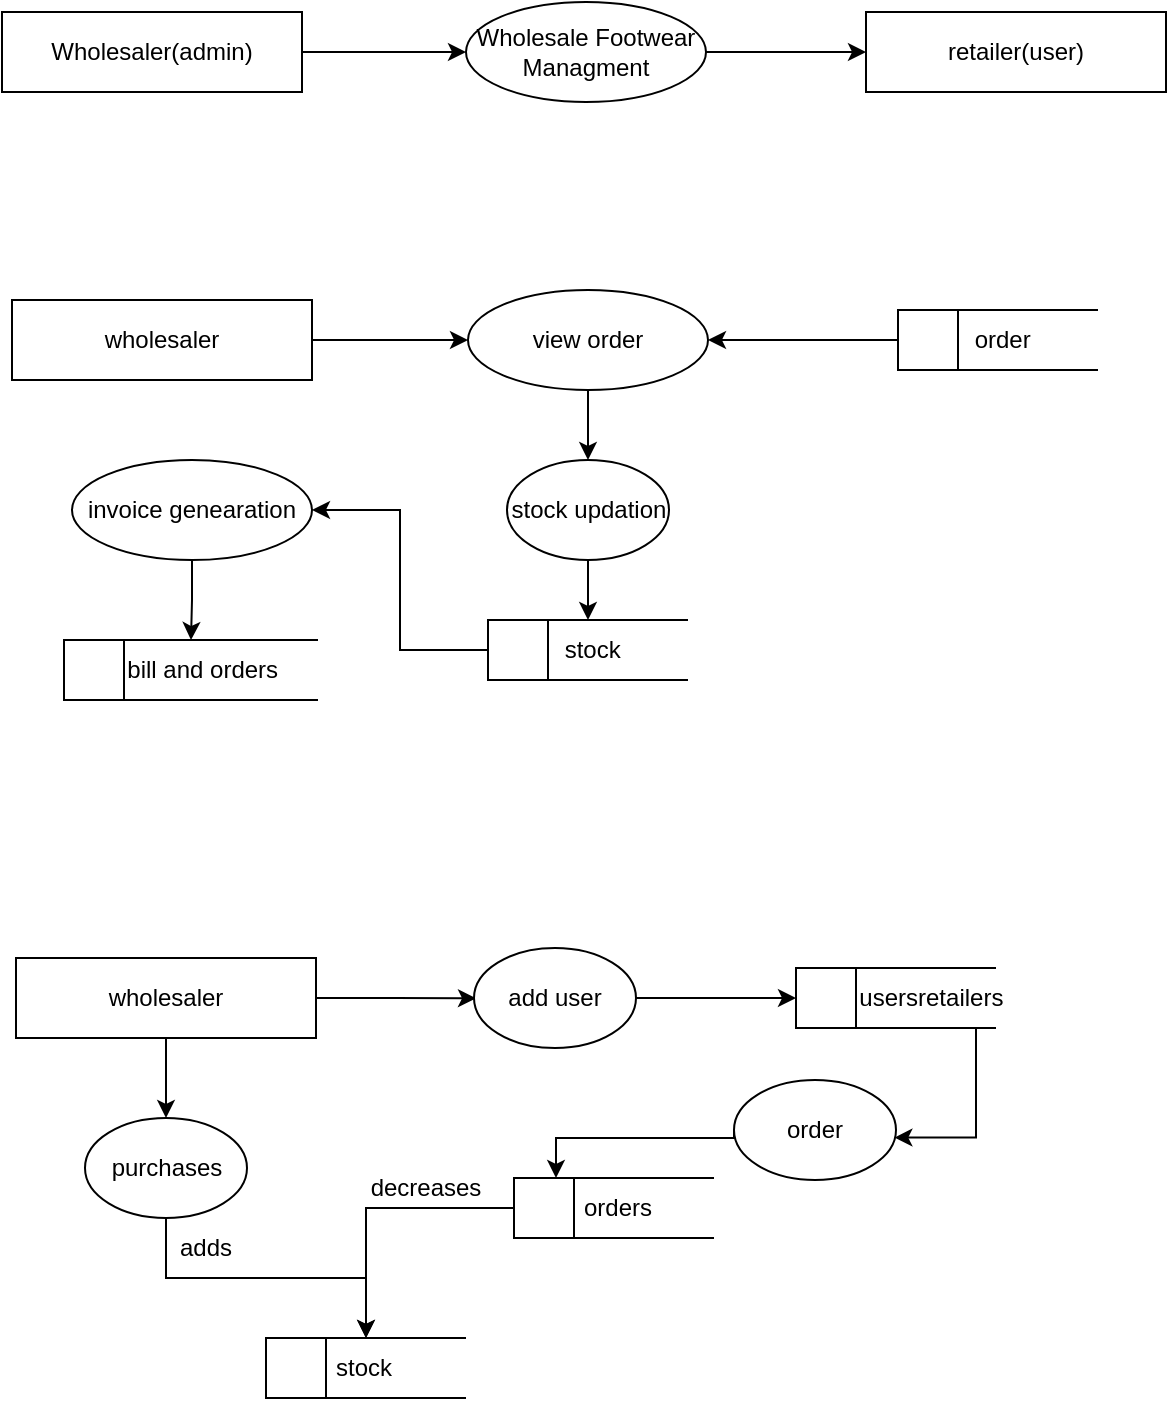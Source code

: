 <mxfile version="26.2.3">
  <diagram name="Page-1" id="8yIX3aTXJenQ8TkalDW5">
    <mxGraphModel dx="796" dy="505" grid="1" gridSize="10" guides="1" tooltips="1" connect="1" arrows="1" fold="1" page="1" pageScale="1" pageWidth="850" pageHeight="1100" math="0" shadow="0">
      <root>
        <mxCell id="0" />
        <mxCell id="1" parent="0" />
        <mxCell id="ZYJsQlM6AD4HyRY4wewG-4" style="edgeStyle=orthogonalEdgeStyle;rounded=0;orthogonalLoop=1;jettySize=auto;html=1;exitX=1;exitY=0.5;exitDx=0;exitDy=0;" edge="1" parent="1" source="ZYJsQlM6AD4HyRY4wewG-1" target="ZYJsQlM6AD4HyRY4wewG-2">
          <mxGeometry relative="1" as="geometry" />
        </mxCell>
        <mxCell id="ZYJsQlM6AD4HyRY4wewG-1" value="Wholesaler(admin)" style="rounded=0;whiteSpace=wrap;html=1;" vertex="1" parent="1">
          <mxGeometry x="132" y="81" width="150" height="40" as="geometry" />
        </mxCell>
        <mxCell id="ZYJsQlM6AD4HyRY4wewG-5" style="edgeStyle=orthogonalEdgeStyle;rounded=0;orthogonalLoop=1;jettySize=auto;html=1;exitX=1;exitY=0.5;exitDx=0;exitDy=0;" edge="1" parent="1" source="ZYJsQlM6AD4HyRY4wewG-2" target="ZYJsQlM6AD4HyRY4wewG-3">
          <mxGeometry relative="1" as="geometry" />
        </mxCell>
        <mxCell id="ZYJsQlM6AD4HyRY4wewG-2" value="Wholesale Footwear&lt;div&gt;Managment&lt;/div&gt;" style="ellipse;whiteSpace=wrap;html=1;" vertex="1" parent="1">
          <mxGeometry x="364" y="76" width="120" height="50" as="geometry" />
        </mxCell>
        <mxCell id="ZYJsQlM6AD4HyRY4wewG-3" value="retailer(user)" style="rounded=0;whiteSpace=wrap;html=1;" vertex="1" parent="1">
          <mxGeometry x="564" y="81" width="150" height="40" as="geometry" />
        </mxCell>
        <mxCell id="ZYJsQlM6AD4HyRY4wewG-14" style="edgeStyle=orthogonalEdgeStyle;rounded=0;orthogonalLoop=1;jettySize=auto;html=1;exitX=1;exitY=0.5;exitDx=0;exitDy=0;" edge="1" parent="1" source="ZYJsQlM6AD4HyRY4wewG-6" target="ZYJsQlM6AD4HyRY4wewG-7">
          <mxGeometry relative="1" as="geometry" />
        </mxCell>
        <mxCell id="ZYJsQlM6AD4HyRY4wewG-6" value="wholesaler" style="rounded=0;whiteSpace=wrap;html=1;" vertex="1" parent="1">
          <mxGeometry x="137" y="225" width="150" height="40" as="geometry" />
        </mxCell>
        <mxCell id="ZYJsQlM6AD4HyRY4wewG-16" style="edgeStyle=orthogonalEdgeStyle;rounded=0;orthogonalLoop=1;jettySize=auto;html=1;exitX=0.5;exitY=1;exitDx=0;exitDy=0;entryX=0.5;entryY=0;entryDx=0;entryDy=0;" edge="1" parent="1" source="ZYJsQlM6AD4HyRY4wewG-7" target="ZYJsQlM6AD4HyRY4wewG-11">
          <mxGeometry relative="1" as="geometry" />
        </mxCell>
        <mxCell id="ZYJsQlM6AD4HyRY4wewG-7" value="view order" style="ellipse;whiteSpace=wrap;html=1;" vertex="1" parent="1">
          <mxGeometry x="365" y="220" width="120" height="50" as="geometry" />
        </mxCell>
        <mxCell id="ZYJsQlM6AD4HyRY4wewG-20" style="edgeStyle=orthogonalEdgeStyle;rounded=0;orthogonalLoop=1;jettySize=auto;html=1;exitX=1;exitY=0.5;exitDx=0;exitDy=0;" edge="1" parent="1" source="ZYJsQlM6AD4HyRY4wewG-8">
          <mxGeometry relative="1" as="geometry">
            <mxPoint x="369" y="574.172" as="targetPoint" />
          </mxGeometry>
        </mxCell>
        <mxCell id="ZYJsQlM6AD4HyRY4wewG-34" style="edgeStyle=orthogonalEdgeStyle;rounded=0;orthogonalLoop=1;jettySize=auto;html=1;exitX=0.5;exitY=1;exitDx=0;exitDy=0;" edge="1" parent="1" source="ZYJsQlM6AD4HyRY4wewG-8" target="ZYJsQlM6AD4HyRY4wewG-30">
          <mxGeometry relative="1" as="geometry" />
        </mxCell>
        <mxCell id="ZYJsQlM6AD4HyRY4wewG-8" value="wholesaler" style="rounded=0;whiteSpace=wrap;html=1;" vertex="1" parent="1">
          <mxGeometry x="139" y="554" width="150" height="40" as="geometry" />
        </mxCell>
        <mxCell id="ZYJsQlM6AD4HyRY4wewG-15" style="edgeStyle=orthogonalEdgeStyle;rounded=0;orthogonalLoop=1;jettySize=auto;html=1;exitX=0;exitY=0.5;exitDx=0;exitDy=0;" edge="1" parent="1" source="ZYJsQlM6AD4HyRY4wewG-9" target="ZYJsQlM6AD4HyRY4wewG-7">
          <mxGeometry relative="1" as="geometry" />
        </mxCell>
        <mxCell id="ZYJsQlM6AD4HyRY4wewG-9" value="&lt;span style=&quot;white-space: pre;&quot;&gt;&#x9;&lt;/span&gt;&amp;nbsp; order" style="html=1;dashed=0;whiteSpace=wrap;shape=mxgraph.dfd.dataStoreID;align=left;spacingLeft=3;points=[[0,0],[0.5,0],[1,0],[0,0.5],[1,0.5],[0,1],[0.5,1],[1,1]];" vertex="1" parent="1">
          <mxGeometry x="580" y="230" width="100" height="30" as="geometry" />
        </mxCell>
        <mxCell id="ZYJsQlM6AD4HyRY4wewG-18" style="edgeStyle=orthogonalEdgeStyle;rounded=0;orthogonalLoop=1;jettySize=auto;html=1;exitX=0;exitY=0.5;exitDx=0;exitDy=0;entryX=1;entryY=0.5;entryDx=0;entryDy=0;" edge="1" parent="1" source="ZYJsQlM6AD4HyRY4wewG-10" target="ZYJsQlM6AD4HyRY4wewG-12">
          <mxGeometry relative="1" as="geometry" />
        </mxCell>
        <mxCell id="ZYJsQlM6AD4HyRY4wewG-10" value="&lt;span style=&quot;white-space: pre;&quot;&gt;&#x9;&lt;/span&gt;&amp;nbsp; stock" style="html=1;dashed=0;whiteSpace=wrap;shape=mxgraph.dfd.dataStoreID;align=left;spacingLeft=3;points=[[0,0],[0.5,0],[1,0],[0,0.5],[1,0.5],[0,1],[0.5,1],[1,1]];" vertex="1" parent="1">
          <mxGeometry x="375" y="385" width="100" height="30" as="geometry" />
        </mxCell>
        <mxCell id="ZYJsQlM6AD4HyRY4wewG-17" style="edgeStyle=orthogonalEdgeStyle;rounded=0;orthogonalLoop=1;jettySize=auto;html=1;exitX=0.5;exitY=1;exitDx=0;exitDy=0;" edge="1" parent="1" source="ZYJsQlM6AD4HyRY4wewG-11" target="ZYJsQlM6AD4HyRY4wewG-10">
          <mxGeometry relative="1" as="geometry" />
        </mxCell>
        <mxCell id="ZYJsQlM6AD4HyRY4wewG-11" value="stock updation" style="ellipse;whiteSpace=wrap;html=1;" vertex="1" parent="1">
          <mxGeometry x="384.5" y="305" width="81" height="50" as="geometry" />
        </mxCell>
        <mxCell id="ZYJsQlM6AD4HyRY4wewG-19" style="edgeStyle=orthogonalEdgeStyle;rounded=0;orthogonalLoop=1;jettySize=auto;html=1;exitX=0.5;exitY=1;exitDx=0;exitDy=0;" edge="1" parent="1" source="ZYJsQlM6AD4HyRY4wewG-12" target="ZYJsQlM6AD4HyRY4wewG-13">
          <mxGeometry relative="1" as="geometry" />
        </mxCell>
        <mxCell id="ZYJsQlM6AD4HyRY4wewG-12" value="invoice genearation" style="ellipse;whiteSpace=wrap;html=1;" vertex="1" parent="1">
          <mxGeometry x="167" y="305" width="120" height="50" as="geometry" />
        </mxCell>
        <mxCell id="ZYJsQlM6AD4HyRY4wewG-13" value="&lt;span style=&quot;white-space: pre;&quot;&gt;&#x9;&lt;/span&gt;bill and orders" style="html=1;dashed=0;whiteSpace=wrap;shape=mxgraph.dfd.dataStoreID;align=left;spacingLeft=3;points=[[0,0],[0.5,0],[1,0],[0,0.5],[1,0.5],[0,1],[0.5,1],[1,1]];" vertex="1" parent="1">
          <mxGeometry x="163" y="395" width="127" height="30" as="geometry" />
        </mxCell>
        <mxCell id="ZYJsQlM6AD4HyRY4wewG-23" style="edgeStyle=orthogonalEdgeStyle;rounded=0;orthogonalLoop=1;jettySize=auto;html=1;exitX=1;exitY=0.5;exitDx=0;exitDy=0;" edge="1" parent="1" source="ZYJsQlM6AD4HyRY4wewG-21" target="ZYJsQlM6AD4HyRY4wewG-22">
          <mxGeometry relative="1" as="geometry" />
        </mxCell>
        <mxCell id="ZYJsQlM6AD4HyRY4wewG-21" value="add user" style="ellipse;whiteSpace=wrap;html=1;" vertex="1" parent="1">
          <mxGeometry x="368" y="549" width="81" height="50" as="geometry" />
        </mxCell>
        <mxCell id="ZYJsQlM6AD4HyRY4wewG-22" value="&lt;span style=&quot;white-space: pre;&quot;&gt;&#x9;&lt;/span&gt;usersretailers" style="html=1;dashed=0;whiteSpace=wrap;shape=mxgraph.dfd.dataStoreID;align=left;spacingLeft=3;points=[[0,0],[0.5,0],[1,0],[0,0.5],[1,0.5],[0,1],[0.5,1],[1,1]];" vertex="1" parent="1">
          <mxGeometry x="529" y="559" width="100" height="30" as="geometry" />
        </mxCell>
        <mxCell id="ZYJsQlM6AD4HyRY4wewG-28" style="edgeStyle=orthogonalEdgeStyle;rounded=0;orthogonalLoop=1;jettySize=auto;html=1;exitX=0;exitY=0.5;exitDx=0;exitDy=0;" edge="1" parent="1" source="ZYJsQlM6AD4HyRY4wewG-24" target="ZYJsQlM6AD4HyRY4wewG-27">
          <mxGeometry relative="1" as="geometry">
            <Array as="points">
              <mxPoint x="498" y="644" />
              <mxPoint x="409" y="644" />
            </Array>
          </mxGeometry>
        </mxCell>
        <mxCell id="ZYJsQlM6AD4HyRY4wewG-24" value="order" style="ellipse;whiteSpace=wrap;html=1;" vertex="1" parent="1">
          <mxGeometry x="498" y="615" width="81" height="50" as="geometry" />
        </mxCell>
        <mxCell id="ZYJsQlM6AD4HyRY4wewG-42" style="edgeStyle=orthogonalEdgeStyle;rounded=0;orthogonalLoop=1;jettySize=auto;html=1;exitX=0;exitY=0.5;exitDx=0;exitDy=0;" edge="1" parent="1" source="ZYJsQlM6AD4HyRY4wewG-27" target="ZYJsQlM6AD4HyRY4wewG-38">
          <mxGeometry relative="1" as="geometry" />
        </mxCell>
        <mxCell id="ZYJsQlM6AD4HyRY4wewG-27" value="&lt;span style=&quot;white-space: pre;&quot;&gt;&#x9;&lt;/span&gt;&amp;nbsp;orders" style="html=1;dashed=0;whiteSpace=wrap;shape=mxgraph.dfd.dataStoreID;align=left;spacingLeft=3;points=[[0,0],[0.5,0],[1,0],[0,0.5],[1,0.5],[0,1],[0.5,1],[1,1]];" vertex="1" parent="1">
          <mxGeometry x="388" y="664" width="100" height="30" as="geometry" />
        </mxCell>
        <mxCell id="ZYJsQlM6AD4HyRY4wewG-43" style="edgeStyle=orthogonalEdgeStyle;rounded=0;orthogonalLoop=1;jettySize=auto;html=1;exitX=0.5;exitY=1;exitDx=0;exitDy=0;entryX=0.5;entryY=0;entryDx=0;entryDy=0;" edge="1" parent="1" source="ZYJsQlM6AD4HyRY4wewG-30" target="ZYJsQlM6AD4HyRY4wewG-38">
          <mxGeometry relative="1" as="geometry" />
        </mxCell>
        <mxCell id="ZYJsQlM6AD4HyRY4wewG-30" value="purchases" style="ellipse;whiteSpace=wrap;html=1;" vertex="1" parent="1">
          <mxGeometry x="173.5" y="634" width="81" height="50" as="geometry" />
        </mxCell>
        <mxCell id="ZYJsQlM6AD4HyRY4wewG-36" style="edgeStyle=orthogonalEdgeStyle;rounded=0;orthogonalLoop=1;jettySize=auto;html=1;exitX=1;exitY=1;exitDx=0;exitDy=0;entryX=0.99;entryY=0.576;entryDx=0;entryDy=0;entryPerimeter=0;" edge="1" parent="1" source="ZYJsQlM6AD4HyRY4wewG-22" target="ZYJsQlM6AD4HyRY4wewG-24">
          <mxGeometry relative="1" as="geometry">
            <Array as="points">
              <mxPoint x="619" y="589" />
              <mxPoint x="619" y="644" />
            </Array>
          </mxGeometry>
        </mxCell>
        <mxCell id="ZYJsQlM6AD4HyRY4wewG-38" value="&lt;span style=&quot;white-space: pre;&quot;&gt;&#x9;&lt;/span&gt;&amp;nbsp;stock" style="html=1;dashed=0;whiteSpace=wrap;shape=mxgraph.dfd.dataStoreID;align=left;spacingLeft=3;points=[[0,0],[0.5,0],[1,0],[0,0.5],[1,0.5],[0,1],[0.5,1],[1,1]];" vertex="1" parent="1">
          <mxGeometry x="264" y="744" width="100" height="30" as="geometry" />
        </mxCell>
        <mxCell id="ZYJsQlM6AD4HyRY4wewG-44" value="adds" style="text;strokeColor=none;align=center;fillColor=none;html=1;verticalAlign=middle;whiteSpace=wrap;rounded=0;" vertex="1" parent="1">
          <mxGeometry x="204" y="684" width="60" height="30" as="geometry" />
        </mxCell>
        <mxCell id="ZYJsQlM6AD4HyRY4wewG-45" value="decreases" style="text;strokeColor=none;align=center;fillColor=none;html=1;verticalAlign=middle;whiteSpace=wrap;rounded=0;" vertex="1" parent="1">
          <mxGeometry x="314" y="654" width="60" height="30" as="geometry" />
        </mxCell>
      </root>
    </mxGraphModel>
  </diagram>
</mxfile>
